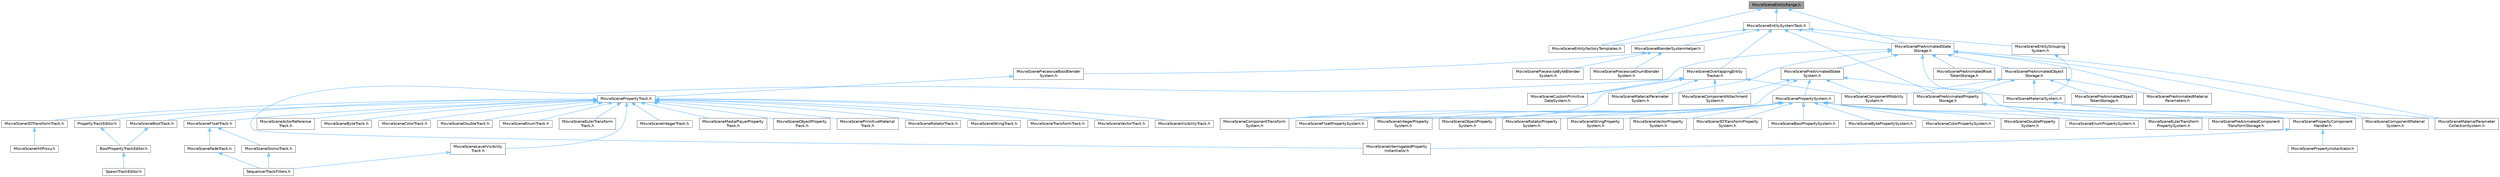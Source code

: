 digraph "MovieSceneEntityRange.h"
{
 // INTERACTIVE_SVG=YES
 // LATEX_PDF_SIZE
  bgcolor="transparent";
  edge [fontname=Helvetica,fontsize=10,labelfontname=Helvetica,labelfontsize=10];
  node [fontname=Helvetica,fontsize=10,shape=box,height=0.2,width=0.4];
  Node1 [id="Node000001",label="MovieSceneEntityRange.h",height=0.2,width=0.4,color="gray40", fillcolor="grey60", style="filled", fontcolor="black",tooltip=" "];
  Node1 -> Node2 [id="edge1_Node000001_Node000002",dir="back",color="steelblue1",style="solid",tooltip=" "];
  Node2 [id="Node000002",label="MovieSceneEntityFactoryTemplates.h",height=0.2,width=0.4,color="grey40", fillcolor="white", style="filled",URL="$de/df8/MovieSceneEntityFactoryTemplates_8h.html",tooltip=" "];
  Node1 -> Node3 [id="edge2_Node000001_Node000003",dir="back",color="steelblue1",style="solid",tooltip=" "];
  Node3 [id="Node000003",label="MovieSceneEntitySystemTask.h",height=0.2,width=0.4,color="grey40", fillcolor="white", style="filled",URL="$d5/dcb/MovieSceneEntitySystemTask_8h.html",tooltip=" "];
  Node3 -> Node4 [id="edge3_Node000003_Node000004",dir="back",color="steelblue1",style="solid",tooltip=" "];
  Node4 [id="Node000004",label="MovieSceneBlenderSystemHelper.h",height=0.2,width=0.4,color="grey40", fillcolor="white", style="filled",URL="$d5/d47/MovieSceneBlenderSystemHelper_8h.html",tooltip=" "];
  Node4 -> Node5 [id="edge4_Node000004_Node000005",dir="back",color="steelblue1",style="solid",tooltip=" "];
  Node5 [id="Node000005",label="MovieScenePiecewiseBoolBlender\lSystem.h",height=0.2,width=0.4,color="grey40", fillcolor="white", style="filled",URL="$d7/d27/MovieScenePiecewiseBoolBlenderSystem_8h.html",tooltip=" "];
  Node5 -> Node6 [id="edge5_Node000005_Node000006",dir="back",color="steelblue1",style="solid",tooltip=" "];
  Node6 [id="Node000006",label="MovieScenePropertyTrack.h",height=0.2,width=0.4,color="grey40", fillcolor="white", style="filled",URL="$da/d0c/MovieScenePropertyTrack_8h.html",tooltip=" "];
  Node6 -> Node7 [id="edge6_Node000006_Node000007",dir="back",color="steelblue1",style="solid",tooltip=" "];
  Node7 [id="Node000007",label="MovieScene3DTransformTrack.h",height=0.2,width=0.4,color="grey40", fillcolor="white", style="filled",URL="$d9/d06/MovieScene3DTransformTrack_8h.html",tooltip=" "];
  Node7 -> Node8 [id="edge7_Node000007_Node000008",dir="back",color="steelblue1",style="solid",tooltip=" "];
  Node8 [id="Node000008",label="MovieSceneHitProxy.h",height=0.2,width=0.4,color="grey40", fillcolor="white", style="filled",URL="$d0/d01/MovieSceneHitProxy_8h.html",tooltip=" "];
  Node6 -> Node9 [id="edge8_Node000006_Node000009",dir="back",color="steelblue1",style="solid",tooltip=" "];
  Node9 [id="Node000009",label="MovieSceneActorReference\lTrack.h",height=0.2,width=0.4,color="grey40", fillcolor="white", style="filled",URL="$d9/d9b/MovieSceneActorReferenceTrack_8h.html",tooltip=" "];
  Node6 -> Node10 [id="edge9_Node000006_Node000010",dir="back",color="steelblue1",style="solid",tooltip=" "];
  Node10 [id="Node000010",label="MovieSceneBoolTrack.h",height=0.2,width=0.4,color="grey40", fillcolor="white", style="filled",URL="$d7/ddf/MovieSceneBoolTrack_8h.html",tooltip=" "];
  Node10 -> Node11 [id="edge10_Node000010_Node000011",dir="back",color="steelblue1",style="solid",tooltip=" "];
  Node11 [id="Node000011",label="BoolPropertyTrackEditor.h",height=0.2,width=0.4,color="grey40", fillcolor="white", style="filled",URL="$db/d07/BoolPropertyTrackEditor_8h.html",tooltip=" "];
  Node11 -> Node12 [id="edge11_Node000011_Node000012",dir="back",color="steelblue1",style="solid",tooltip=" "];
  Node12 [id="Node000012",label="SpawnTrackEditor.h",height=0.2,width=0.4,color="grey40", fillcolor="white", style="filled",URL="$d5/dac/SpawnTrackEditor_8h.html",tooltip=" "];
  Node6 -> Node13 [id="edge12_Node000006_Node000013",dir="back",color="steelblue1",style="solid",tooltip=" "];
  Node13 [id="Node000013",label="MovieSceneByteTrack.h",height=0.2,width=0.4,color="grey40", fillcolor="white", style="filled",URL="$dc/d79/MovieSceneByteTrack_8h.html",tooltip=" "];
  Node6 -> Node14 [id="edge13_Node000006_Node000014",dir="back",color="steelblue1",style="solid",tooltip=" "];
  Node14 [id="Node000014",label="MovieSceneColorTrack.h",height=0.2,width=0.4,color="grey40", fillcolor="white", style="filled",URL="$d8/df9/MovieSceneColorTrack_8h.html",tooltip=" "];
  Node6 -> Node15 [id="edge14_Node000006_Node000015",dir="back",color="steelblue1",style="solid",tooltip=" "];
  Node15 [id="Node000015",label="MovieSceneDoubleTrack.h",height=0.2,width=0.4,color="grey40", fillcolor="white", style="filled",URL="$de/d31/MovieSceneDoubleTrack_8h.html",tooltip=" "];
  Node6 -> Node16 [id="edge15_Node000006_Node000016",dir="back",color="steelblue1",style="solid",tooltip=" "];
  Node16 [id="Node000016",label="MovieSceneEnumTrack.h",height=0.2,width=0.4,color="grey40", fillcolor="white", style="filled",URL="$d6/d95/MovieSceneEnumTrack_8h.html",tooltip=" "];
  Node6 -> Node17 [id="edge16_Node000006_Node000017",dir="back",color="steelblue1",style="solid",tooltip=" "];
  Node17 [id="Node000017",label="MovieSceneEulerTransform\lTrack.h",height=0.2,width=0.4,color="grey40", fillcolor="white", style="filled",URL="$d7/d3a/MovieSceneEulerTransformTrack_8h.html",tooltip=" "];
  Node6 -> Node18 [id="edge17_Node000006_Node000018",dir="back",color="steelblue1",style="solid",tooltip=" "];
  Node18 [id="Node000018",label="MovieSceneFloatTrack.h",height=0.2,width=0.4,color="grey40", fillcolor="white", style="filled",URL="$dc/d88/MovieSceneFloatTrack_8h.html",tooltip=" "];
  Node18 -> Node19 [id="edge18_Node000018_Node000019",dir="back",color="steelblue1",style="solid",tooltip=" "];
  Node19 [id="Node000019",label="MovieSceneFadeTrack.h",height=0.2,width=0.4,color="grey40", fillcolor="white", style="filled",URL="$d3/dd6/MovieSceneFadeTrack_8h.html",tooltip=" "];
  Node19 -> Node20 [id="edge19_Node000019_Node000020",dir="back",color="steelblue1",style="solid",tooltip=" "];
  Node20 [id="Node000020",label="SequencerTrackFilters.h",height=0.2,width=0.4,color="grey40", fillcolor="white", style="filled",URL="$df/d72/SequencerTrackFilters_8h.html",tooltip=" "];
  Node18 -> Node21 [id="edge20_Node000018_Node000021",dir="back",color="steelblue1",style="solid",tooltip=" "];
  Node21 [id="Node000021",label="MovieSceneSlomoTrack.h",height=0.2,width=0.4,color="grey40", fillcolor="white", style="filled",URL="$d3/d88/MovieSceneSlomoTrack_8h.html",tooltip=" "];
  Node21 -> Node20 [id="edge21_Node000021_Node000020",dir="back",color="steelblue1",style="solid",tooltip=" "];
  Node6 -> Node22 [id="edge22_Node000006_Node000022",dir="back",color="steelblue1",style="solid",tooltip=" "];
  Node22 [id="Node000022",label="MovieSceneIntegerTrack.h",height=0.2,width=0.4,color="grey40", fillcolor="white", style="filled",URL="$d9/d1a/MovieSceneIntegerTrack_8h.html",tooltip=" "];
  Node6 -> Node23 [id="edge23_Node000006_Node000023",dir="back",color="steelblue1",style="solid",tooltip=" "];
  Node23 [id="Node000023",label="MovieSceneLevelVisibility\lTrack.h",height=0.2,width=0.4,color="grey40", fillcolor="white", style="filled",URL="$d8/dae/MovieSceneLevelVisibilityTrack_8h.html",tooltip=" "];
  Node23 -> Node20 [id="edge24_Node000023_Node000020",dir="back",color="steelblue1",style="solid",tooltip=" "];
  Node6 -> Node24 [id="edge25_Node000006_Node000024",dir="back",color="steelblue1",style="solid",tooltip=" "];
  Node24 [id="Node000024",label="MovieSceneMediaPlayerProperty\lTrack.h",height=0.2,width=0.4,color="grey40", fillcolor="white", style="filled",URL="$d4/da1/MovieSceneMediaPlayerPropertyTrack_8h.html",tooltip=" "];
  Node6 -> Node25 [id="edge26_Node000006_Node000025",dir="back",color="steelblue1",style="solid",tooltip=" "];
  Node25 [id="Node000025",label="MovieSceneObjectProperty\lTrack.h",height=0.2,width=0.4,color="grey40", fillcolor="white", style="filled",URL="$dc/da9/MovieSceneObjectPropertyTrack_8h.html",tooltip=" "];
  Node6 -> Node26 [id="edge27_Node000006_Node000026",dir="back",color="steelblue1",style="solid",tooltip=" "];
  Node26 [id="Node000026",label="MovieScenePrimitiveMaterial\lTrack.h",height=0.2,width=0.4,color="grey40", fillcolor="white", style="filled",URL="$dc/dc4/MovieScenePrimitiveMaterialTrack_8h.html",tooltip=" "];
  Node6 -> Node27 [id="edge28_Node000006_Node000027",dir="back",color="steelblue1",style="solid",tooltip=" "];
  Node27 [id="Node000027",label="MovieSceneRotatorTrack.h",height=0.2,width=0.4,color="grey40", fillcolor="white", style="filled",URL="$d3/d8f/MovieSceneRotatorTrack_8h.html",tooltip=" "];
  Node6 -> Node28 [id="edge29_Node000006_Node000028",dir="back",color="steelblue1",style="solid",tooltip=" "];
  Node28 [id="Node000028",label="MovieSceneStringTrack.h",height=0.2,width=0.4,color="grey40", fillcolor="white", style="filled",URL="$dd/d54/MovieSceneStringTrack_8h.html",tooltip=" "];
  Node6 -> Node29 [id="edge30_Node000006_Node000029",dir="back",color="steelblue1",style="solid",tooltip=" "];
  Node29 [id="Node000029",label="MovieSceneTransformTrack.h",height=0.2,width=0.4,color="grey40", fillcolor="white", style="filled",URL="$df/d57/MovieSceneTransformTrack_8h.html",tooltip=" "];
  Node6 -> Node30 [id="edge31_Node000006_Node000030",dir="back",color="steelblue1",style="solid",tooltip=" "];
  Node30 [id="Node000030",label="MovieSceneVectorTrack.h",height=0.2,width=0.4,color="grey40", fillcolor="white", style="filled",URL="$d8/d5e/MovieSceneVectorTrack_8h.html",tooltip=" "];
  Node6 -> Node31 [id="edge32_Node000006_Node000031",dir="back",color="steelblue1",style="solid",tooltip=" "];
  Node31 [id="Node000031",label="MovieSceneVisibilityTrack.h",height=0.2,width=0.4,color="grey40", fillcolor="white", style="filled",URL="$dd/d5e/MovieSceneVisibilityTrack_8h.html",tooltip=" "];
  Node6 -> Node32 [id="edge33_Node000006_Node000032",dir="back",color="steelblue1",style="solid",tooltip=" "];
  Node32 [id="Node000032",label="PropertyTrackEditor.h",height=0.2,width=0.4,color="grey40", fillcolor="white", style="filled",URL="$da/d9a/PropertyTrackEditor_8h.html",tooltip=" "];
  Node32 -> Node11 [id="edge34_Node000032_Node000011",dir="back",color="steelblue1",style="solid",tooltip=" "];
  Node4 -> Node33 [id="edge35_Node000004_Node000033",dir="back",color="steelblue1",style="solid",tooltip=" "];
  Node33 [id="Node000033",label="MovieScenePiecewiseByteBlender\lSystem.h",height=0.2,width=0.4,color="grey40", fillcolor="white", style="filled",URL="$d7/dde/MovieScenePiecewiseByteBlenderSystem_8h.html",tooltip=" "];
  Node4 -> Node34 [id="edge36_Node000004_Node000034",dir="back",color="steelblue1",style="solid",tooltip=" "];
  Node34 [id="Node000034",label="MovieScenePiecewiseEnumBlender\lSystem.h",height=0.2,width=0.4,color="grey40", fillcolor="white", style="filled",URL="$d4/dfe/MovieScenePiecewiseEnumBlenderSystem_8h.html",tooltip=" "];
  Node3 -> Node2 [id="edge37_Node000003_Node000002",dir="back",color="steelblue1",style="solid",tooltip=" "];
  Node3 -> Node35 [id="edge38_Node000003_Node000035",dir="back",color="steelblue1",style="solid",tooltip=" "];
  Node35 [id="Node000035",label="MovieSceneEntityGrouping\lSystem.h",height=0.2,width=0.4,color="grey40", fillcolor="white", style="filled",URL="$d6/dce/MovieSceneEntityGroupingSystem_8h.html",tooltip=" "];
  Node35 -> Node36 [id="edge39_Node000035_Node000036",dir="back",color="steelblue1",style="solid",tooltip=" "];
  Node36 [id="Node000036",label="MovieSceneMaterialSystem.h",height=0.2,width=0.4,color="grey40", fillcolor="white", style="filled",URL="$d2/d2f/MovieSceneMaterialSystem_8h.html",tooltip=" "];
  Node36 -> Node37 [id="edge40_Node000036_Node000037",dir="back",color="steelblue1",style="solid",tooltip=" "];
  Node37 [id="Node000037",label="MovieSceneComponentMaterial\lSystem.h",height=0.2,width=0.4,color="grey40", fillcolor="white", style="filled",URL="$d7/d7c/MovieSceneComponentMaterialSystem_8h.html",tooltip=" "];
  Node36 -> Node38 [id="edge41_Node000036_Node000038",dir="back",color="steelblue1",style="solid",tooltip=" "];
  Node38 [id="Node000038",label="MovieSceneMaterialParameter\lCollectionSystem.h",height=0.2,width=0.4,color="grey40", fillcolor="white", style="filled",URL="$d4/d18/MovieSceneMaterialParameterCollectionSystem_8h.html",tooltip=" "];
  Node3 -> Node39 [id="edge42_Node000003_Node000039",dir="back",color="steelblue1",style="solid",tooltip=" "];
  Node39 [id="Node000039",label="MovieSceneOverlappingEntity\lTracker.h",height=0.2,width=0.4,color="grey40", fillcolor="white", style="filled",URL="$db/d41/MovieSceneOverlappingEntityTracker_8h.html",tooltip=" "];
  Node39 -> Node40 [id="edge43_Node000039_Node000040",dir="back",color="steelblue1",style="solid",tooltip=" "];
  Node40 [id="Node000040",label="MovieSceneComponentAttachment\lSystem.h",height=0.2,width=0.4,color="grey40", fillcolor="white", style="filled",URL="$d9/db3/MovieSceneComponentAttachmentSystem_8h.html",tooltip=" "];
  Node39 -> Node41 [id="edge44_Node000039_Node000041",dir="back",color="steelblue1",style="solid",tooltip=" "];
  Node41 [id="Node000041",label="MovieSceneComponentMobility\lSystem.h",height=0.2,width=0.4,color="grey40", fillcolor="white", style="filled",URL="$d7/dca/MovieSceneComponentMobilitySystem_8h.html",tooltip=" "];
  Node39 -> Node42 [id="edge45_Node000039_Node000042",dir="back",color="steelblue1",style="solid",tooltip=" "];
  Node42 [id="Node000042",label="MovieSceneComponentTransform\lSystem.h",height=0.2,width=0.4,color="grey40", fillcolor="white", style="filled",URL="$d1/d3e/MovieSceneComponentTransformSystem_8h.html",tooltip=" "];
  Node39 -> Node43 [id="edge46_Node000039_Node000043",dir="back",color="steelblue1",style="solid",tooltip=" "];
  Node43 [id="Node000043",label="MovieSceneCustomPrimitive\lDataSystem.h",height=0.2,width=0.4,color="grey40", fillcolor="white", style="filled",URL="$d1/da0/MovieSceneCustomPrimitiveDataSystem_8h.html",tooltip=" "];
  Node39 -> Node44 [id="edge47_Node000039_Node000044",dir="back",color="steelblue1",style="solid",tooltip=" "];
  Node44 [id="Node000044",label="MovieSceneInterrogatedProperty\lInstantiator.h",height=0.2,width=0.4,color="grey40", fillcolor="white", style="filled",URL="$df/d43/MovieSceneInterrogatedPropertyInstantiator_8h.html",tooltip=" "];
  Node39 -> Node45 [id="edge48_Node000039_Node000045",dir="back",color="steelblue1",style="solid",tooltip=" "];
  Node45 [id="Node000045",label="MovieSceneMaterialParameter\lSystem.h",height=0.2,width=0.4,color="grey40", fillcolor="white", style="filled",URL="$d9/d38/MovieSceneMaterialParameterSystem_8h.html",tooltip=" "];
  Node3 -> Node46 [id="edge49_Node000003_Node000046",dir="back",color="steelblue1",style="solid",tooltip=" "];
  Node46 [id="Node000046",label="MovieScenePreAnimatedProperty\lStorage.h",height=0.2,width=0.4,color="grey40", fillcolor="white", style="filled",URL="$de/d55/MovieScenePreAnimatedPropertyStorage_8h.html",tooltip=" "];
  Node46 -> Node47 [id="edge50_Node000046_Node000047",dir="back",color="steelblue1",style="solid",tooltip=" "];
  Node47 [id="Node000047",label="MovieScenePreAnimatedComponent\lTransformStorage.h",height=0.2,width=0.4,color="grey40", fillcolor="white", style="filled",URL="$d9/d84/MovieScenePreAnimatedComponentTransformStorage_8h.html",tooltip=" "];
  Node46 -> Node48 [id="edge51_Node000046_Node000048",dir="back",color="steelblue1",style="solid",tooltip=" "];
  Node48 [id="Node000048",label="MovieScenePropertyComponent\lHandler.h",height=0.2,width=0.4,color="grey40", fillcolor="white", style="filled",URL="$d1/d1c/MovieScenePropertyComponentHandler_8h.html",tooltip=" "];
  Node48 -> Node44 [id="edge52_Node000048_Node000044",dir="back",color="steelblue1",style="solid",tooltip=" "];
  Node48 -> Node49 [id="edge53_Node000048_Node000049",dir="back",color="steelblue1",style="solid",tooltip=" "];
  Node49 [id="Node000049",label="MovieScenePropertyInstantiator.h",height=0.2,width=0.4,color="grey40", fillcolor="white", style="filled",URL="$d2/ddc/MovieScenePropertyInstantiator_8h.html",tooltip=" "];
  Node3 -> Node50 [id="edge54_Node000003_Node000050",dir="back",color="steelblue1",style="solid",tooltip=" "];
  Node50 [id="Node000050",label="MovieScenePreAnimatedState\lStorage.h",height=0.2,width=0.4,color="grey40", fillcolor="white", style="filled",URL="$db/d56/MovieScenePreAnimatedStateStorage_8h.html",tooltip=" "];
  Node50 -> Node37 [id="edge55_Node000050_Node000037",dir="back",color="steelblue1",style="solid",tooltip=" "];
  Node50 -> Node43 [id="edge56_Node000050_Node000043",dir="back",color="steelblue1",style="solid",tooltip=" "];
  Node50 -> Node38 [id="edge57_Node000050_Node000038",dir="back",color="steelblue1",style="solid",tooltip=" "];
  Node50 -> Node45 [id="edge58_Node000050_Node000045",dir="back",color="steelblue1",style="solid",tooltip=" "];
  Node50 -> Node51 [id="edge59_Node000050_Node000051",dir="back",color="steelblue1",style="solid",tooltip=" "];
  Node51 [id="Node000051",label="MovieScenePreAnimatedMaterial\lParameters.h",height=0.2,width=0.4,color="grey40", fillcolor="white", style="filled",URL="$d9/dac/MovieScenePreAnimatedMaterialParameters_8h.html",tooltip=" "];
  Node50 -> Node52 [id="edge60_Node000050_Node000052",dir="back",color="steelblue1",style="solid",tooltip=" "];
  Node52 [id="Node000052",label="MovieScenePreAnimatedObject\lStorage.h",height=0.2,width=0.4,color="grey40", fillcolor="white", style="filled",URL="$d1/dc5/MovieScenePreAnimatedObjectStorage_8h.html",tooltip=" "];
  Node52 -> Node41 [id="edge61_Node000052_Node000041",dir="back",color="steelblue1",style="solid",tooltip=" "];
  Node52 -> Node36 [id="edge62_Node000052_Node000036",dir="back",color="steelblue1",style="solid",tooltip=" "];
  Node52 -> Node51 [id="edge63_Node000052_Node000051",dir="back",color="steelblue1",style="solid",tooltip=" "];
  Node52 -> Node53 [id="edge64_Node000052_Node000053",dir="back",color="steelblue1",style="solid",tooltip=" "];
  Node53 [id="Node000053",label="MovieScenePreAnimatedObject\lTokenStorage.h",height=0.2,width=0.4,color="grey40", fillcolor="white", style="filled",URL="$dc/d07/MovieScenePreAnimatedObjectTokenStorage_8h.html",tooltip=" "];
  Node52 -> Node46 [id="edge65_Node000052_Node000046",dir="back",color="steelblue1",style="solid",tooltip=" "];
  Node50 -> Node54 [id="edge66_Node000050_Node000054",dir="back",color="steelblue1",style="solid",tooltip=" "];
  Node54 [id="Node000054",label="MovieScenePreAnimatedRoot\lTokenStorage.h",height=0.2,width=0.4,color="grey40", fillcolor="white", style="filled",URL="$d1/db6/MovieScenePreAnimatedRootTokenStorage_8h.html",tooltip=" "];
  Node50 -> Node55 [id="edge67_Node000050_Node000055",dir="back",color="steelblue1",style="solid",tooltip=" "];
  Node55 [id="Node000055",label="MovieScenePreAnimatedState\lSystem.h",height=0.2,width=0.4,color="grey40", fillcolor="white", style="filled",URL="$df/d2d/MovieScenePreAnimatedStateSystem_8h.html",tooltip=" "];
  Node55 -> Node40 [id="edge68_Node000055_Node000040",dir="back",color="steelblue1",style="solid",tooltip=" "];
  Node55 -> Node41 [id="edge69_Node000055_Node000041",dir="back",color="steelblue1",style="solid",tooltip=" "];
  Node55 -> Node42 [id="edge70_Node000055_Node000042",dir="back",color="steelblue1",style="solid",tooltip=" "];
  Node55 -> Node36 [id="edge71_Node000055_Node000036",dir="back",color="steelblue1",style="solid",tooltip=" "];
  Node55 -> Node56 [id="edge72_Node000055_Node000056",dir="back",color="steelblue1",style="solid",tooltip=" "];
  Node56 [id="Node000056",label="MovieScenePropertySystem.h",height=0.2,width=0.4,color="grey40", fillcolor="white", style="filled",URL="$dd/d75/MovieScenePropertySystem_8h.html",tooltip=" "];
  Node56 -> Node57 [id="edge73_Node000056_Node000057",dir="back",color="steelblue1",style="solid",tooltip=" "];
  Node57 [id="Node000057",label="MovieScene3DTransformProperty\lSystem.h",height=0.2,width=0.4,color="grey40", fillcolor="white", style="filled",URL="$dc/d97/MovieScene3DTransformPropertySystem_8h.html",tooltip=" "];
  Node56 -> Node58 [id="edge74_Node000056_Node000058",dir="back",color="steelblue1",style="solid",tooltip=" "];
  Node58 [id="Node000058",label="MovieSceneBoolPropertySystem.h",height=0.2,width=0.4,color="grey40", fillcolor="white", style="filled",URL="$d4/d0f/MovieSceneBoolPropertySystem_8h.html",tooltip=" "];
  Node56 -> Node59 [id="edge75_Node000056_Node000059",dir="back",color="steelblue1",style="solid",tooltip=" "];
  Node59 [id="Node000059",label="MovieSceneBytePropertySystem.h",height=0.2,width=0.4,color="grey40", fillcolor="white", style="filled",URL="$d7/d22/MovieSceneBytePropertySystem_8h.html",tooltip=" "];
  Node56 -> Node60 [id="edge76_Node000056_Node000060",dir="back",color="steelblue1",style="solid",tooltip=" "];
  Node60 [id="Node000060",label="MovieSceneColorPropertySystem.h",height=0.2,width=0.4,color="grey40", fillcolor="white", style="filled",URL="$d4/d03/MovieSceneColorPropertySystem_8h.html",tooltip=" "];
  Node56 -> Node42 [id="edge77_Node000056_Node000042",dir="back",color="steelblue1",style="solid",tooltip=" "];
  Node56 -> Node61 [id="edge78_Node000056_Node000061",dir="back",color="steelblue1",style="solid",tooltip=" "];
  Node61 [id="Node000061",label="MovieSceneDoubleProperty\lSystem.h",height=0.2,width=0.4,color="grey40", fillcolor="white", style="filled",URL="$df/d84/MovieSceneDoublePropertySystem_8h.html",tooltip=" "];
  Node56 -> Node62 [id="edge79_Node000056_Node000062",dir="back",color="steelblue1",style="solid",tooltip=" "];
  Node62 [id="Node000062",label="MovieSceneEnumPropertySystem.h",height=0.2,width=0.4,color="grey40", fillcolor="white", style="filled",URL="$d7/dc8/MovieSceneEnumPropertySystem_8h.html",tooltip=" "];
  Node56 -> Node63 [id="edge80_Node000056_Node000063",dir="back",color="steelblue1",style="solid",tooltip=" "];
  Node63 [id="Node000063",label="MovieSceneEulerTransform\lPropertySystem.h",height=0.2,width=0.4,color="grey40", fillcolor="white", style="filled",URL="$dd/d14/MovieSceneEulerTransformPropertySystem_8h.html",tooltip=" "];
  Node56 -> Node64 [id="edge81_Node000056_Node000064",dir="back",color="steelblue1",style="solid",tooltip=" "];
  Node64 [id="Node000064",label="MovieSceneFloatPropertySystem.h",height=0.2,width=0.4,color="grey40", fillcolor="white", style="filled",URL="$d0/de6/MovieSceneFloatPropertySystem_8h.html",tooltip=" "];
  Node56 -> Node65 [id="edge82_Node000056_Node000065",dir="back",color="steelblue1",style="solid",tooltip=" "];
  Node65 [id="Node000065",label="MovieSceneIntegerProperty\lSystem.h",height=0.2,width=0.4,color="grey40", fillcolor="white", style="filled",URL="$d3/d1a/MovieSceneIntegerPropertySystem_8h.html",tooltip=" "];
  Node56 -> Node66 [id="edge83_Node000056_Node000066",dir="back",color="steelblue1",style="solid",tooltip=" "];
  Node66 [id="Node000066",label="MovieSceneObjectProperty\lSystem.h",height=0.2,width=0.4,color="grey40", fillcolor="white", style="filled",URL="$d8/d20/MovieSceneObjectPropertySystem_8h.html",tooltip=" "];
  Node56 -> Node67 [id="edge84_Node000056_Node000067",dir="back",color="steelblue1",style="solid",tooltip=" "];
  Node67 [id="Node000067",label="MovieSceneRotatorProperty\lSystem.h",height=0.2,width=0.4,color="grey40", fillcolor="white", style="filled",URL="$d6/d74/MovieSceneRotatorPropertySystem_8h.html",tooltip=" "];
  Node56 -> Node68 [id="edge85_Node000056_Node000068",dir="back",color="steelblue1",style="solid",tooltip=" "];
  Node68 [id="Node000068",label="MovieSceneStringProperty\lSystem.h",height=0.2,width=0.4,color="grey40", fillcolor="white", style="filled",URL="$d8/d8f/MovieSceneStringPropertySystem_8h.html",tooltip=" "];
  Node56 -> Node69 [id="edge86_Node000056_Node000069",dir="back",color="steelblue1",style="solid",tooltip=" "];
  Node69 [id="Node000069",label="MovieSceneVectorProperty\lSystem.h",height=0.2,width=0.4,color="grey40", fillcolor="white", style="filled",URL="$da/d10/MovieSceneVectorPropertySystem_8h.html",tooltip=" "];
  Node50 -> Node48 [id="edge87_Node000050_Node000048",dir="back",color="steelblue1",style="solid",tooltip=" "];
  Node1 -> Node50 [id="edge88_Node000001_Node000050",dir="back",color="steelblue1",style="solid",tooltip=" "];
}
